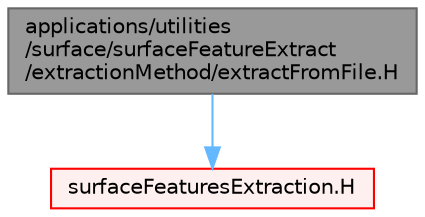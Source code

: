 digraph "applications/utilities/surface/surfaceFeatureExtract/extractionMethod/extractFromFile.H"
{
 // LATEX_PDF_SIZE
  bgcolor="transparent";
  edge [fontname=Helvetica,fontsize=10,labelfontname=Helvetica,labelfontsize=10];
  node [fontname=Helvetica,fontsize=10,shape=box,height=0.2,width=0.4];
  Node1 [id="Node000001",label="applications/utilities\l/surface/surfaceFeatureExtract\l/extractionMethod/extractFromFile.H",height=0.2,width=0.4,color="gray40", fillcolor="grey60", style="filled", fontcolor="black",tooltip=" "];
  Node1 -> Node2 [id="edge1_Node000001_Node000002",color="steelblue1",style="solid",tooltip=" "];
  Node2 [id="Node000002",label="surfaceFeaturesExtraction.H",height=0.2,width=0.4,color="red", fillcolor="#FFF0F0", style="filled",URL="$surfaceFeaturesExtraction_8H.html",tooltip=" "];
}
